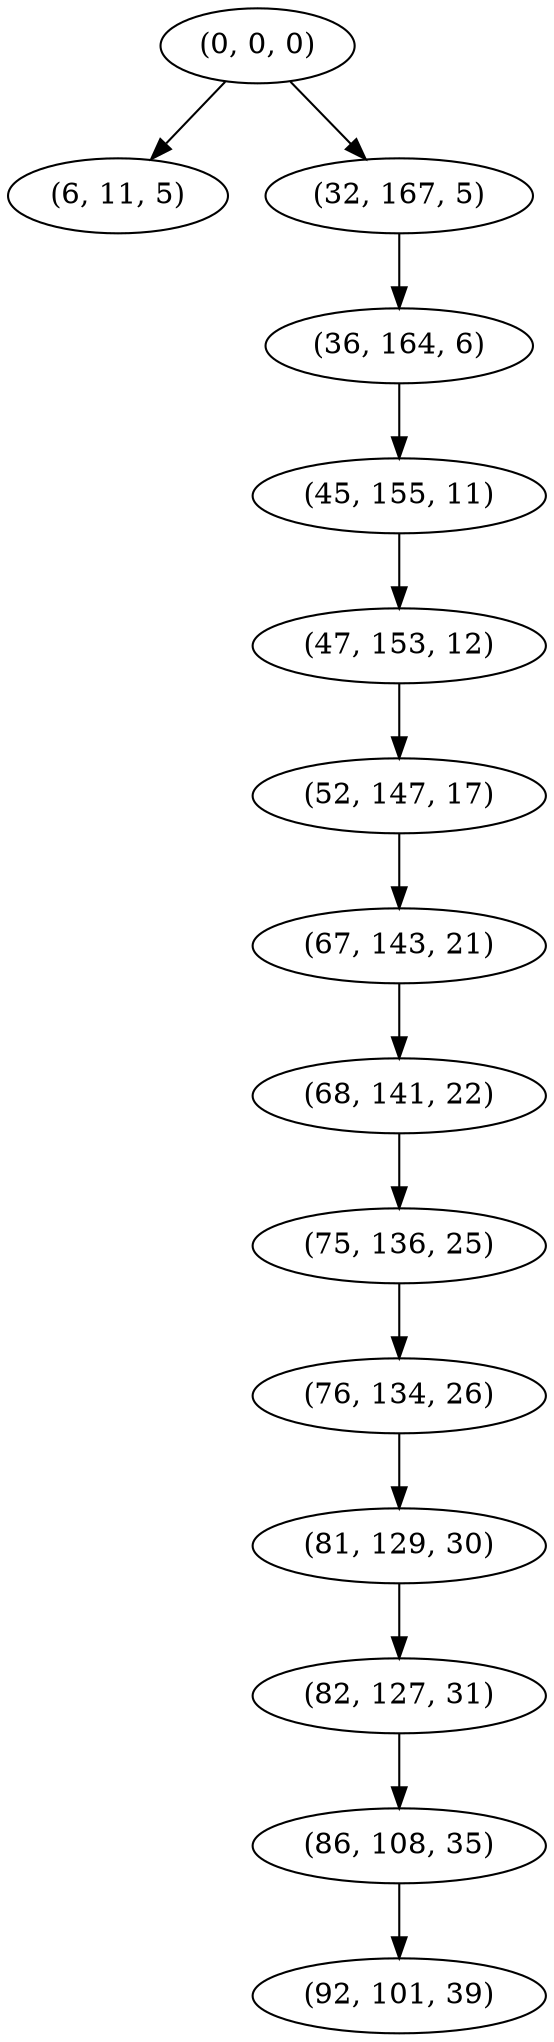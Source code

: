 digraph tree {
    "(0, 0, 0)";
    "(6, 11, 5)";
    "(32, 167, 5)";
    "(36, 164, 6)";
    "(45, 155, 11)";
    "(47, 153, 12)";
    "(52, 147, 17)";
    "(67, 143, 21)";
    "(68, 141, 22)";
    "(75, 136, 25)";
    "(76, 134, 26)";
    "(81, 129, 30)";
    "(82, 127, 31)";
    "(86, 108, 35)";
    "(92, 101, 39)";
    "(0, 0, 0)" -> "(6, 11, 5)";
    "(0, 0, 0)" -> "(32, 167, 5)";
    "(32, 167, 5)" -> "(36, 164, 6)";
    "(36, 164, 6)" -> "(45, 155, 11)";
    "(45, 155, 11)" -> "(47, 153, 12)";
    "(47, 153, 12)" -> "(52, 147, 17)";
    "(52, 147, 17)" -> "(67, 143, 21)";
    "(67, 143, 21)" -> "(68, 141, 22)";
    "(68, 141, 22)" -> "(75, 136, 25)";
    "(75, 136, 25)" -> "(76, 134, 26)";
    "(76, 134, 26)" -> "(81, 129, 30)";
    "(81, 129, 30)" -> "(82, 127, 31)";
    "(82, 127, 31)" -> "(86, 108, 35)";
    "(86, 108, 35)" -> "(92, 101, 39)";
}
